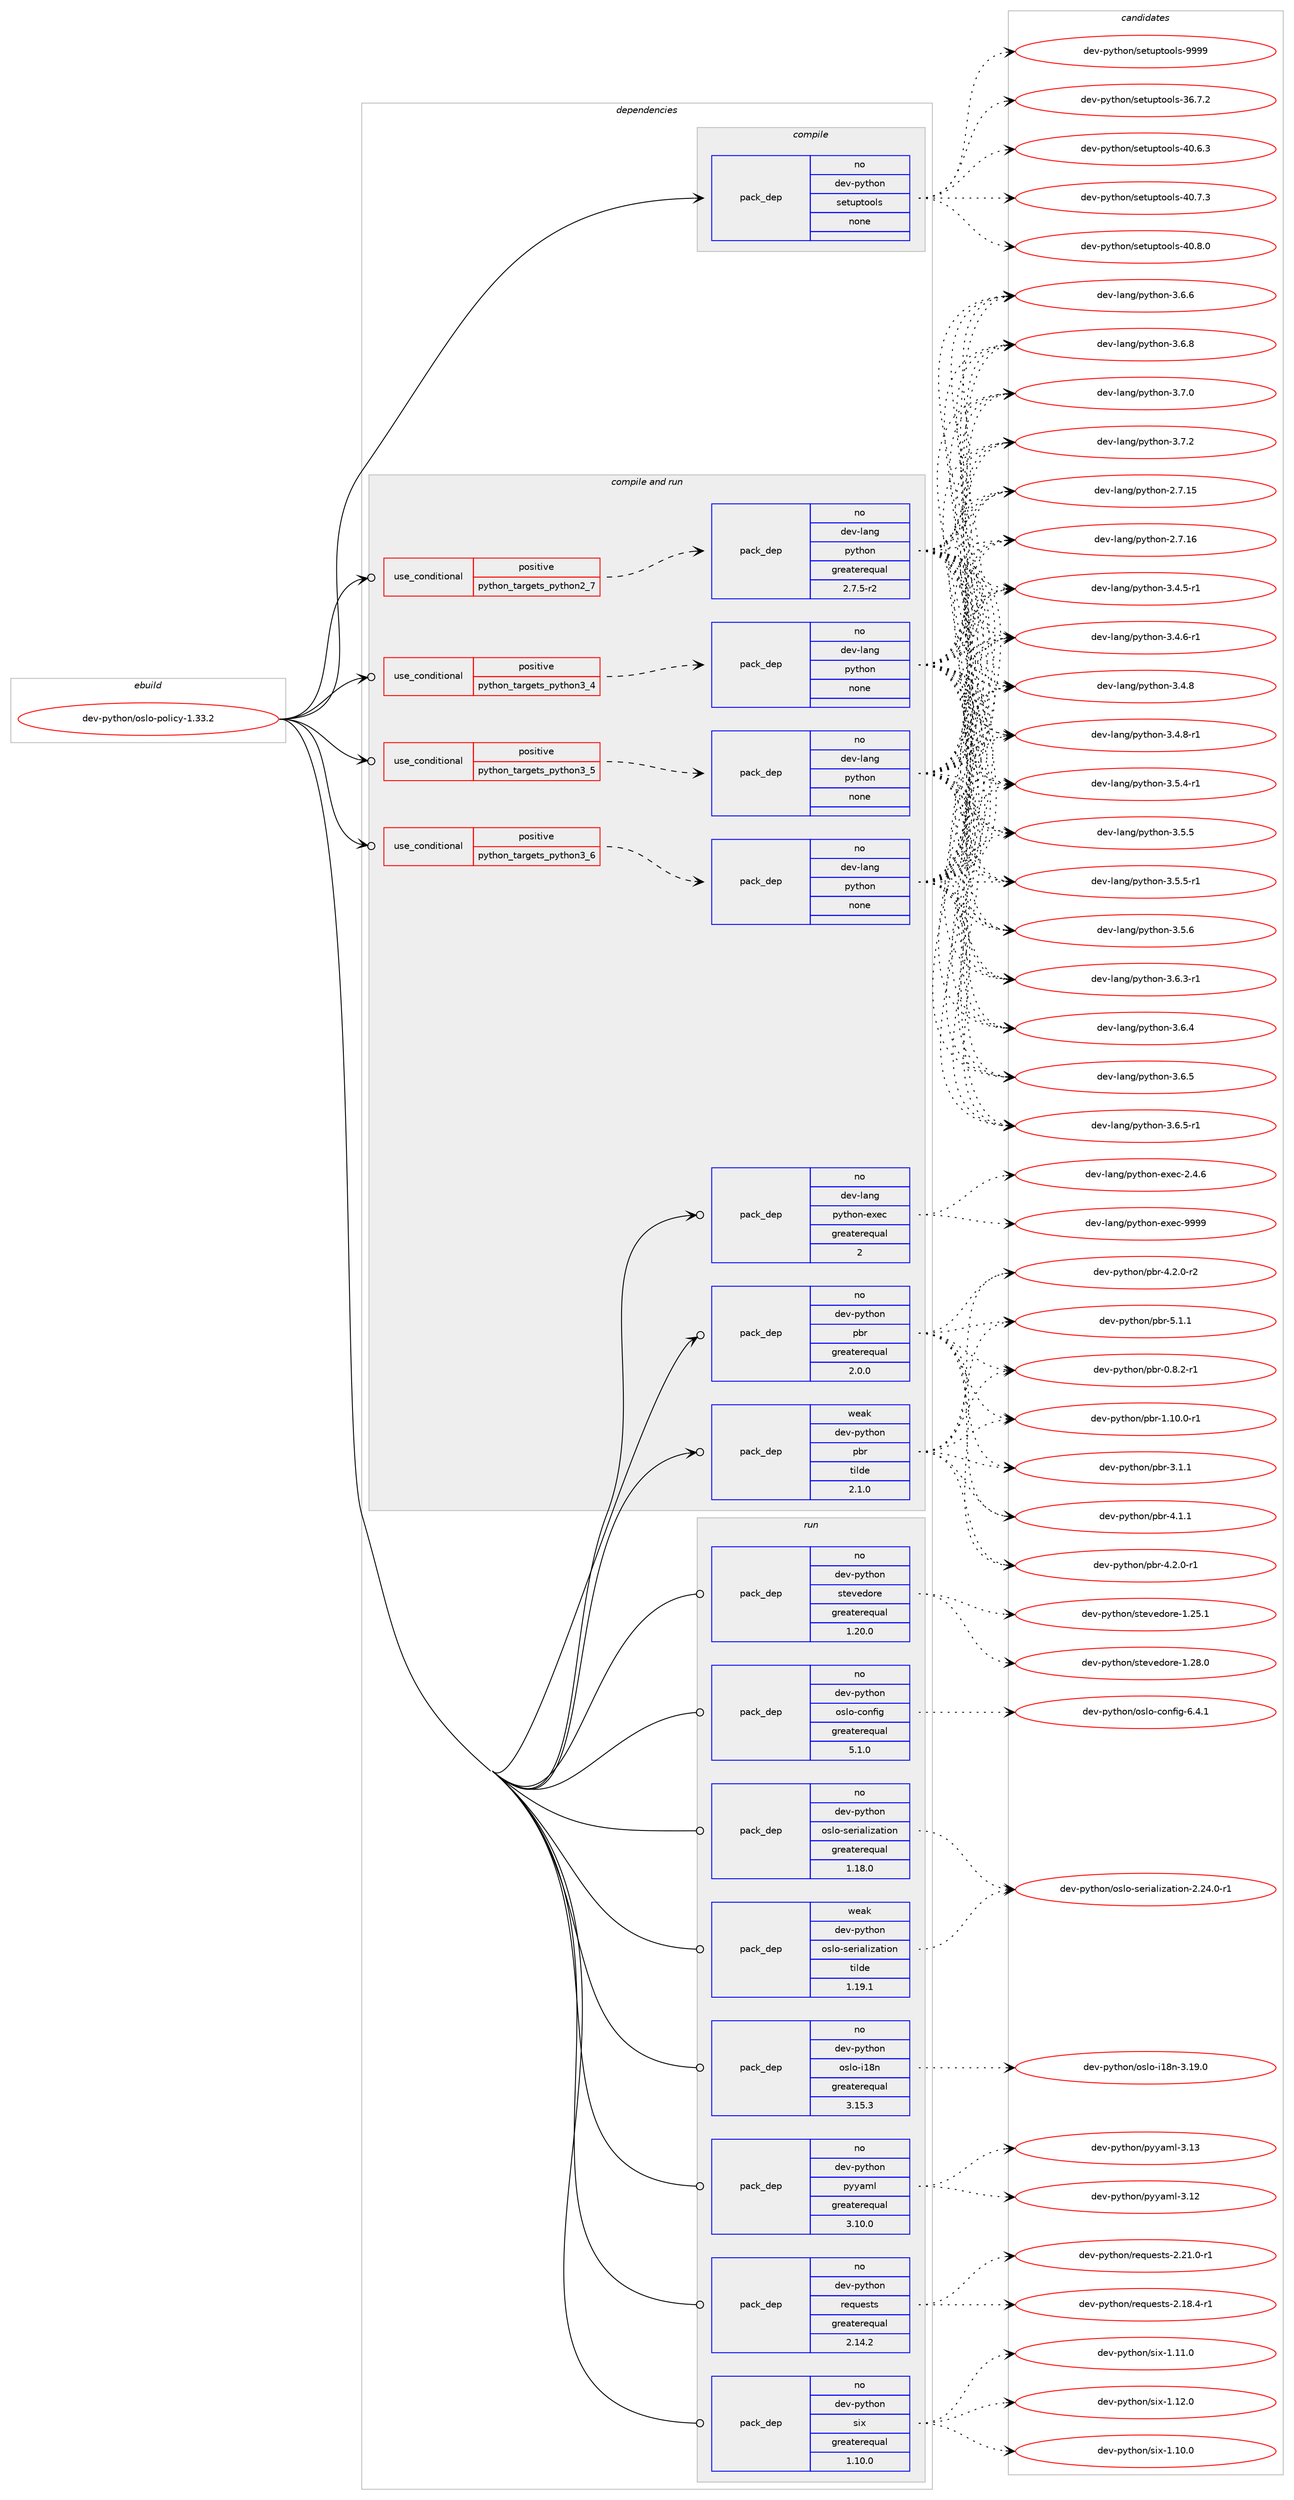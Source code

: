 digraph prolog {

# *************
# Graph options
# *************

newrank=true;
concentrate=true;
compound=true;
graph [rankdir=LR,fontname=Helvetica,fontsize=10,ranksep=1.5];#, ranksep=2.5, nodesep=0.2];
edge  [arrowhead=vee];
node  [fontname=Helvetica,fontsize=10];

# **********
# The ebuild
# **********

subgraph cluster_leftcol {
color=gray;
rank=same;
label=<<i>ebuild</i>>;
id [label="dev-python/oslo-policy-1.33.2", color=red, width=4, href="../dev-python/oslo-policy-1.33.2.svg"];
}

# ****************
# The dependencies
# ****************

subgraph cluster_midcol {
color=gray;
label=<<i>dependencies</i>>;
subgraph cluster_compile {
fillcolor="#eeeeee";
style=filled;
label=<<i>compile</i>>;
subgraph pack1021023 {
dependency1423054 [label=<<TABLE BORDER="0" CELLBORDER="1" CELLSPACING="0" CELLPADDING="4" WIDTH="220"><TR><TD ROWSPAN="6" CELLPADDING="30">pack_dep</TD></TR><TR><TD WIDTH="110">no</TD></TR><TR><TD>dev-python</TD></TR><TR><TD>setuptools</TD></TR><TR><TD>none</TD></TR><TR><TD></TD></TR></TABLE>>, shape=none, color=blue];
}
id:e -> dependency1423054:w [weight=20,style="solid",arrowhead="vee"];
}
subgraph cluster_compileandrun {
fillcolor="#eeeeee";
style=filled;
label=<<i>compile and run</i>>;
subgraph cond378752 {
dependency1423055 [label=<<TABLE BORDER="0" CELLBORDER="1" CELLSPACING="0" CELLPADDING="4"><TR><TD ROWSPAN="3" CELLPADDING="10">use_conditional</TD></TR><TR><TD>positive</TD></TR><TR><TD>python_targets_python2_7</TD></TR></TABLE>>, shape=none, color=red];
subgraph pack1021024 {
dependency1423056 [label=<<TABLE BORDER="0" CELLBORDER="1" CELLSPACING="0" CELLPADDING="4" WIDTH="220"><TR><TD ROWSPAN="6" CELLPADDING="30">pack_dep</TD></TR><TR><TD WIDTH="110">no</TD></TR><TR><TD>dev-lang</TD></TR><TR><TD>python</TD></TR><TR><TD>greaterequal</TD></TR><TR><TD>2.7.5-r2</TD></TR></TABLE>>, shape=none, color=blue];
}
dependency1423055:e -> dependency1423056:w [weight=20,style="dashed",arrowhead="vee"];
}
id:e -> dependency1423055:w [weight=20,style="solid",arrowhead="odotvee"];
subgraph cond378753 {
dependency1423057 [label=<<TABLE BORDER="0" CELLBORDER="1" CELLSPACING="0" CELLPADDING="4"><TR><TD ROWSPAN="3" CELLPADDING="10">use_conditional</TD></TR><TR><TD>positive</TD></TR><TR><TD>python_targets_python3_4</TD></TR></TABLE>>, shape=none, color=red];
subgraph pack1021025 {
dependency1423058 [label=<<TABLE BORDER="0" CELLBORDER="1" CELLSPACING="0" CELLPADDING="4" WIDTH="220"><TR><TD ROWSPAN="6" CELLPADDING="30">pack_dep</TD></TR><TR><TD WIDTH="110">no</TD></TR><TR><TD>dev-lang</TD></TR><TR><TD>python</TD></TR><TR><TD>none</TD></TR><TR><TD></TD></TR></TABLE>>, shape=none, color=blue];
}
dependency1423057:e -> dependency1423058:w [weight=20,style="dashed",arrowhead="vee"];
}
id:e -> dependency1423057:w [weight=20,style="solid",arrowhead="odotvee"];
subgraph cond378754 {
dependency1423059 [label=<<TABLE BORDER="0" CELLBORDER="1" CELLSPACING="0" CELLPADDING="4"><TR><TD ROWSPAN="3" CELLPADDING="10">use_conditional</TD></TR><TR><TD>positive</TD></TR><TR><TD>python_targets_python3_5</TD></TR></TABLE>>, shape=none, color=red];
subgraph pack1021026 {
dependency1423060 [label=<<TABLE BORDER="0" CELLBORDER="1" CELLSPACING="0" CELLPADDING="4" WIDTH="220"><TR><TD ROWSPAN="6" CELLPADDING="30">pack_dep</TD></TR><TR><TD WIDTH="110">no</TD></TR><TR><TD>dev-lang</TD></TR><TR><TD>python</TD></TR><TR><TD>none</TD></TR><TR><TD></TD></TR></TABLE>>, shape=none, color=blue];
}
dependency1423059:e -> dependency1423060:w [weight=20,style="dashed",arrowhead="vee"];
}
id:e -> dependency1423059:w [weight=20,style="solid",arrowhead="odotvee"];
subgraph cond378755 {
dependency1423061 [label=<<TABLE BORDER="0" CELLBORDER="1" CELLSPACING="0" CELLPADDING="4"><TR><TD ROWSPAN="3" CELLPADDING="10">use_conditional</TD></TR><TR><TD>positive</TD></TR><TR><TD>python_targets_python3_6</TD></TR></TABLE>>, shape=none, color=red];
subgraph pack1021027 {
dependency1423062 [label=<<TABLE BORDER="0" CELLBORDER="1" CELLSPACING="0" CELLPADDING="4" WIDTH="220"><TR><TD ROWSPAN="6" CELLPADDING="30">pack_dep</TD></TR><TR><TD WIDTH="110">no</TD></TR><TR><TD>dev-lang</TD></TR><TR><TD>python</TD></TR><TR><TD>none</TD></TR><TR><TD></TD></TR></TABLE>>, shape=none, color=blue];
}
dependency1423061:e -> dependency1423062:w [weight=20,style="dashed",arrowhead="vee"];
}
id:e -> dependency1423061:w [weight=20,style="solid",arrowhead="odotvee"];
subgraph pack1021028 {
dependency1423063 [label=<<TABLE BORDER="0" CELLBORDER="1" CELLSPACING="0" CELLPADDING="4" WIDTH="220"><TR><TD ROWSPAN="6" CELLPADDING="30">pack_dep</TD></TR><TR><TD WIDTH="110">no</TD></TR><TR><TD>dev-lang</TD></TR><TR><TD>python-exec</TD></TR><TR><TD>greaterequal</TD></TR><TR><TD>2</TD></TR></TABLE>>, shape=none, color=blue];
}
id:e -> dependency1423063:w [weight=20,style="solid",arrowhead="odotvee"];
subgraph pack1021029 {
dependency1423064 [label=<<TABLE BORDER="0" CELLBORDER="1" CELLSPACING="0" CELLPADDING="4" WIDTH="220"><TR><TD ROWSPAN="6" CELLPADDING="30">pack_dep</TD></TR><TR><TD WIDTH="110">no</TD></TR><TR><TD>dev-python</TD></TR><TR><TD>pbr</TD></TR><TR><TD>greaterequal</TD></TR><TR><TD>2.0.0</TD></TR></TABLE>>, shape=none, color=blue];
}
id:e -> dependency1423064:w [weight=20,style="solid",arrowhead="odotvee"];
subgraph pack1021030 {
dependency1423065 [label=<<TABLE BORDER="0" CELLBORDER="1" CELLSPACING="0" CELLPADDING="4" WIDTH="220"><TR><TD ROWSPAN="6" CELLPADDING="30">pack_dep</TD></TR><TR><TD WIDTH="110">weak</TD></TR><TR><TD>dev-python</TD></TR><TR><TD>pbr</TD></TR><TR><TD>tilde</TD></TR><TR><TD>2.1.0</TD></TR></TABLE>>, shape=none, color=blue];
}
id:e -> dependency1423065:w [weight=20,style="solid",arrowhead="odotvee"];
}
subgraph cluster_run {
fillcolor="#eeeeee";
style=filled;
label=<<i>run</i>>;
subgraph pack1021031 {
dependency1423066 [label=<<TABLE BORDER="0" CELLBORDER="1" CELLSPACING="0" CELLPADDING="4" WIDTH="220"><TR><TD ROWSPAN="6" CELLPADDING="30">pack_dep</TD></TR><TR><TD WIDTH="110">no</TD></TR><TR><TD>dev-python</TD></TR><TR><TD>oslo-config</TD></TR><TR><TD>greaterequal</TD></TR><TR><TD>5.1.0</TD></TR></TABLE>>, shape=none, color=blue];
}
id:e -> dependency1423066:w [weight=20,style="solid",arrowhead="odot"];
subgraph pack1021032 {
dependency1423067 [label=<<TABLE BORDER="0" CELLBORDER="1" CELLSPACING="0" CELLPADDING="4" WIDTH="220"><TR><TD ROWSPAN="6" CELLPADDING="30">pack_dep</TD></TR><TR><TD WIDTH="110">no</TD></TR><TR><TD>dev-python</TD></TR><TR><TD>oslo-i18n</TD></TR><TR><TD>greaterequal</TD></TR><TR><TD>3.15.3</TD></TR></TABLE>>, shape=none, color=blue];
}
id:e -> dependency1423067:w [weight=20,style="solid",arrowhead="odot"];
subgraph pack1021033 {
dependency1423068 [label=<<TABLE BORDER="0" CELLBORDER="1" CELLSPACING="0" CELLPADDING="4" WIDTH="220"><TR><TD ROWSPAN="6" CELLPADDING="30">pack_dep</TD></TR><TR><TD WIDTH="110">no</TD></TR><TR><TD>dev-python</TD></TR><TR><TD>oslo-serialization</TD></TR><TR><TD>greaterequal</TD></TR><TR><TD>1.18.0</TD></TR></TABLE>>, shape=none, color=blue];
}
id:e -> dependency1423068:w [weight=20,style="solid",arrowhead="odot"];
subgraph pack1021034 {
dependency1423069 [label=<<TABLE BORDER="0" CELLBORDER="1" CELLSPACING="0" CELLPADDING="4" WIDTH="220"><TR><TD ROWSPAN="6" CELLPADDING="30">pack_dep</TD></TR><TR><TD WIDTH="110">no</TD></TR><TR><TD>dev-python</TD></TR><TR><TD>pyyaml</TD></TR><TR><TD>greaterequal</TD></TR><TR><TD>3.10.0</TD></TR></TABLE>>, shape=none, color=blue];
}
id:e -> dependency1423069:w [weight=20,style="solid",arrowhead="odot"];
subgraph pack1021035 {
dependency1423070 [label=<<TABLE BORDER="0" CELLBORDER="1" CELLSPACING="0" CELLPADDING="4" WIDTH="220"><TR><TD ROWSPAN="6" CELLPADDING="30">pack_dep</TD></TR><TR><TD WIDTH="110">no</TD></TR><TR><TD>dev-python</TD></TR><TR><TD>requests</TD></TR><TR><TD>greaterequal</TD></TR><TR><TD>2.14.2</TD></TR></TABLE>>, shape=none, color=blue];
}
id:e -> dependency1423070:w [weight=20,style="solid",arrowhead="odot"];
subgraph pack1021036 {
dependency1423071 [label=<<TABLE BORDER="0" CELLBORDER="1" CELLSPACING="0" CELLPADDING="4" WIDTH="220"><TR><TD ROWSPAN="6" CELLPADDING="30">pack_dep</TD></TR><TR><TD WIDTH="110">no</TD></TR><TR><TD>dev-python</TD></TR><TR><TD>six</TD></TR><TR><TD>greaterequal</TD></TR><TR><TD>1.10.0</TD></TR></TABLE>>, shape=none, color=blue];
}
id:e -> dependency1423071:w [weight=20,style="solid",arrowhead="odot"];
subgraph pack1021037 {
dependency1423072 [label=<<TABLE BORDER="0" CELLBORDER="1" CELLSPACING="0" CELLPADDING="4" WIDTH="220"><TR><TD ROWSPAN="6" CELLPADDING="30">pack_dep</TD></TR><TR><TD WIDTH="110">no</TD></TR><TR><TD>dev-python</TD></TR><TR><TD>stevedore</TD></TR><TR><TD>greaterequal</TD></TR><TR><TD>1.20.0</TD></TR></TABLE>>, shape=none, color=blue];
}
id:e -> dependency1423072:w [weight=20,style="solid",arrowhead="odot"];
subgraph pack1021038 {
dependency1423073 [label=<<TABLE BORDER="0" CELLBORDER="1" CELLSPACING="0" CELLPADDING="4" WIDTH="220"><TR><TD ROWSPAN="6" CELLPADDING="30">pack_dep</TD></TR><TR><TD WIDTH="110">weak</TD></TR><TR><TD>dev-python</TD></TR><TR><TD>oslo-serialization</TD></TR><TR><TD>tilde</TD></TR><TR><TD>1.19.1</TD></TR></TABLE>>, shape=none, color=blue];
}
id:e -> dependency1423073:w [weight=20,style="solid",arrowhead="odot"];
}
}

# **************
# The candidates
# **************

subgraph cluster_choices {
rank=same;
color=gray;
label=<<i>candidates</i>>;

subgraph choice1021023 {
color=black;
nodesep=1;
choice100101118451121211161041111104711510111611711211611111110811545515446554650 [label="dev-python/setuptools-36.7.2", color=red, width=4,href="../dev-python/setuptools-36.7.2.svg"];
choice100101118451121211161041111104711510111611711211611111110811545524846544651 [label="dev-python/setuptools-40.6.3", color=red, width=4,href="../dev-python/setuptools-40.6.3.svg"];
choice100101118451121211161041111104711510111611711211611111110811545524846554651 [label="dev-python/setuptools-40.7.3", color=red, width=4,href="../dev-python/setuptools-40.7.3.svg"];
choice100101118451121211161041111104711510111611711211611111110811545524846564648 [label="dev-python/setuptools-40.8.0", color=red, width=4,href="../dev-python/setuptools-40.8.0.svg"];
choice10010111845112121116104111110471151011161171121161111111081154557575757 [label="dev-python/setuptools-9999", color=red, width=4,href="../dev-python/setuptools-9999.svg"];
dependency1423054:e -> choice100101118451121211161041111104711510111611711211611111110811545515446554650:w [style=dotted,weight="100"];
dependency1423054:e -> choice100101118451121211161041111104711510111611711211611111110811545524846544651:w [style=dotted,weight="100"];
dependency1423054:e -> choice100101118451121211161041111104711510111611711211611111110811545524846554651:w [style=dotted,weight="100"];
dependency1423054:e -> choice100101118451121211161041111104711510111611711211611111110811545524846564648:w [style=dotted,weight="100"];
dependency1423054:e -> choice10010111845112121116104111110471151011161171121161111111081154557575757:w [style=dotted,weight="100"];
}
subgraph choice1021024 {
color=black;
nodesep=1;
choice10010111845108971101034711212111610411111045504655464953 [label="dev-lang/python-2.7.15", color=red, width=4,href="../dev-lang/python-2.7.15.svg"];
choice10010111845108971101034711212111610411111045504655464954 [label="dev-lang/python-2.7.16", color=red, width=4,href="../dev-lang/python-2.7.16.svg"];
choice1001011184510897110103471121211161041111104551465246534511449 [label="dev-lang/python-3.4.5-r1", color=red, width=4,href="../dev-lang/python-3.4.5-r1.svg"];
choice1001011184510897110103471121211161041111104551465246544511449 [label="dev-lang/python-3.4.6-r1", color=red, width=4,href="../dev-lang/python-3.4.6-r1.svg"];
choice100101118451089711010347112121116104111110455146524656 [label="dev-lang/python-3.4.8", color=red, width=4,href="../dev-lang/python-3.4.8.svg"];
choice1001011184510897110103471121211161041111104551465246564511449 [label="dev-lang/python-3.4.8-r1", color=red, width=4,href="../dev-lang/python-3.4.8-r1.svg"];
choice1001011184510897110103471121211161041111104551465346524511449 [label="dev-lang/python-3.5.4-r1", color=red, width=4,href="../dev-lang/python-3.5.4-r1.svg"];
choice100101118451089711010347112121116104111110455146534653 [label="dev-lang/python-3.5.5", color=red, width=4,href="../dev-lang/python-3.5.5.svg"];
choice1001011184510897110103471121211161041111104551465346534511449 [label="dev-lang/python-3.5.5-r1", color=red, width=4,href="../dev-lang/python-3.5.5-r1.svg"];
choice100101118451089711010347112121116104111110455146534654 [label="dev-lang/python-3.5.6", color=red, width=4,href="../dev-lang/python-3.5.6.svg"];
choice1001011184510897110103471121211161041111104551465446514511449 [label="dev-lang/python-3.6.3-r1", color=red, width=4,href="../dev-lang/python-3.6.3-r1.svg"];
choice100101118451089711010347112121116104111110455146544652 [label="dev-lang/python-3.6.4", color=red, width=4,href="../dev-lang/python-3.6.4.svg"];
choice100101118451089711010347112121116104111110455146544653 [label="dev-lang/python-3.6.5", color=red, width=4,href="../dev-lang/python-3.6.5.svg"];
choice1001011184510897110103471121211161041111104551465446534511449 [label="dev-lang/python-3.6.5-r1", color=red, width=4,href="../dev-lang/python-3.6.5-r1.svg"];
choice100101118451089711010347112121116104111110455146544654 [label="dev-lang/python-3.6.6", color=red, width=4,href="../dev-lang/python-3.6.6.svg"];
choice100101118451089711010347112121116104111110455146544656 [label="dev-lang/python-3.6.8", color=red, width=4,href="../dev-lang/python-3.6.8.svg"];
choice100101118451089711010347112121116104111110455146554648 [label="dev-lang/python-3.7.0", color=red, width=4,href="../dev-lang/python-3.7.0.svg"];
choice100101118451089711010347112121116104111110455146554650 [label="dev-lang/python-3.7.2", color=red, width=4,href="../dev-lang/python-3.7.2.svg"];
dependency1423056:e -> choice10010111845108971101034711212111610411111045504655464953:w [style=dotted,weight="100"];
dependency1423056:e -> choice10010111845108971101034711212111610411111045504655464954:w [style=dotted,weight="100"];
dependency1423056:e -> choice1001011184510897110103471121211161041111104551465246534511449:w [style=dotted,weight="100"];
dependency1423056:e -> choice1001011184510897110103471121211161041111104551465246544511449:w [style=dotted,weight="100"];
dependency1423056:e -> choice100101118451089711010347112121116104111110455146524656:w [style=dotted,weight="100"];
dependency1423056:e -> choice1001011184510897110103471121211161041111104551465246564511449:w [style=dotted,weight="100"];
dependency1423056:e -> choice1001011184510897110103471121211161041111104551465346524511449:w [style=dotted,weight="100"];
dependency1423056:e -> choice100101118451089711010347112121116104111110455146534653:w [style=dotted,weight="100"];
dependency1423056:e -> choice1001011184510897110103471121211161041111104551465346534511449:w [style=dotted,weight="100"];
dependency1423056:e -> choice100101118451089711010347112121116104111110455146534654:w [style=dotted,weight="100"];
dependency1423056:e -> choice1001011184510897110103471121211161041111104551465446514511449:w [style=dotted,weight="100"];
dependency1423056:e -> choice100101118451089711010347112121116104111110455146544652:w [style=dotted,weight="100"];
dependency1423056:e -> choice100101118451089711010347112121116104111110455146544653:w [style=dotted,weight="100"];
dependency1423056:e -> choice1001011184510897110103471121211161041111104551465446534511449:w [style=dotted,weight="100"];
dependency1423056:e -> choice100101118451089711010347112121116104111110455146544654:w [style=dotted,weight="100"];
dependency1423056:e -> choice100101118451089711010347112121116104111110455146544656:w [style=dotted,weight="100"];
dependency1423056:e -> choice100101118451089711010347112121116104111110455146554648:w [style=dotted,weight="100"];
dependency1423056:e -> choice100101118451089711010347112121116104111110455146554650:w [style=dotted,weight="100"];
}
subgraph choice1021025 {
color=black;
nodesep=1;
choice10010111845108971101034711212111610411111045504655464953 [label="dev-lang/python-2.7.15", color=red, width=4,href="../dev-lang/python-2.7.15.svg"];
choice10010111845108971101034711212111610411111045504655464954 [label="dev-lang/python-2.7.16", color=red, width=4,href="../dev-lang/python-2.7.16.svg"];
choice1001011184510897110103471121211161041111104551465246534511449 [label="dev-lang/python-3.4.5-r1", color=red, width=4,href="../dev-lang/python-3.4.5-r1.svg"];
choice1001011184510897110103471121211161041111104551465246544511449 [label="dev-lang/python-3.4.6-r1", color=red, width=4,href="../dev-lang/python-3.4.6-r1.svg"];
choice100101118451089711010347112121116104111110455146524656 [label="dev-lang/python-3.4.8", color=red, width=4,href="../dev-lang/python-3.4.8.svg"];
choice1001011184510897110103471121211161041111104551465246564511449 [label="dev-lang/python-3.4.8-r1", color=red, width=4,href="../dev-lang/python-3.4.8-r1.svg"];
choice1001011184510897110103471121211161041111104551465346524511449 [label="dev-lang/python-3.5.4-r1", color=red, width=4,href="../dev-lang/python-3.5.4-r1.svg"];
choice100101118451089711010347112121116104111110455146534653 [label="dev-lang/python-3.5.5", color=red, width=4,href="../dev-lang/python-3.5.5.svg"];
choice1001011184510897110103471121211161041111104551465346534511449 [label="dev-lang/python-3.5.5-r1", color=red, width=4,href="../dev-lang/python-3.5.5-r1.svg"];
choice100101118451089711010347112121116104111110455146534654 [label="dev-lang/python-3.5.6", color=red, width=4,href="../dev-lang/python-3.5.6.svg"];
choice1001011184510897110103471121211161041111104551465446514511449 [label="dev-lang/python-3.6.3-r1", color=red, width=4,href="../dev-lang/python-3.6.3-r1.svg"];
choice100101118451089711010347112121116104111110455146544652 [label="dev-lang/python-3.6.4", color=red, width=4,href="../dev-lang/python-3.6.4.svg"];
choice100101118451089711010347112121116104111110455146544653 [label="dev-lang/python-3.6.5", color=red, width=4,href="../dev-lang/python-3.6.5.svg"];
choice1001011184510897110103471121211161041111104551465446534511449 [label="dev-lang/python-3.6.5-r1", color=red, width=4,href="../dev-lang/python-3.6.5-r1.svg"];
choice100101118451089711010347112121116104111110455146544654 [label="dev-lang/python-3.6.6", color=red, width=4,href="../dev-lang/python-3.6.6.svg"];
choice100101118451089711010347112121116104111110455146544656 [label="dev-lang/python-3.6.8", color=red, width=4,href="../dev-lang/python-3.6.8.svg"];
choice100101118451089711010347112121116104111110455146554648 [label="dev-lang/python-3.7.0", color=red, width=4,href="../dev-lang/python-3.7.0.svg"];
choice100101118451089711010347112121116104111110455146554650 [label="dev-lang/python-3.7.2", color=red, width=4,href="../dev-lang/python-3.7.2.svg"];
dependency1423058:e -> choice10010111845108971101034711212111610411111045504655464953:w [style=dotted,weight="100"];
dependency1423058:e -> choice10010111845108971101034711212111610411111045504655464954:w [style=dotted,weight="100"];
dependency1423058:e -> choice1001011184510897110103471121211161041111104551465246534511449:w [style=dotted,weight="100"];
dependency1423058:e -> choice1001011184510897110103471121211161041111104551465246544511449:w [style=dotted,weight="100"];
dependency1423058:e -> choice100101118451089711010347112121116104111110455146524656:w [style=dotted,weight="100"];
dependency1423058:e -> choice1001011184510897110103471121211161041111104551465246564511449:w [style=dotted,weight="100"];
dependency1423058:e -> choice1001011184510897110103471121211161041111104551465346524511449:w [style=dotted,weight="100"];
dependency1423058:e -> choice100101118451089711010347112121116104111110455146534653:w [style=dotted,weight="100"];
dependency1423058:e -> choice1001011184510897110103471121211161041111104551465346534511449:w [style=dotted,weight="100"];
dependency1423058:e -> choice100101118451089711010347112121116104111110455146534654:w [style=dotted,weight="100"];
dependency1423058:e -> choice1001011184510897110103471121211161041111104551465446514511449:w [style=dotted,weight="100"];
dependency1423058:e -> choice100101118451089711010347112121116104111110455146544652:w [style=dotted,weight="100"];
dependency1423058:e -> choice100101118451089711010347112121116104111110455146544653:w [style=dotted,weight="100"];
dependency1423058:e -> choice1001011184510897110103471121211161041111104551465446534511449:w [style=dotted,weight="100"];
dependency1423058:e -> choice100101118451089711010347112121116104111110455146544654:w [style=dotted,weight="100"];
dependency1423058:e -> choice100101118451089711010347112121116104111110455146544656:w [style=dotted,weight="100"];
dependency1423058:e -> choice100101118451089711010347112121116104111110455146554648:w [style=dotted,weight="100"];
dependency1423058:e -> choice100101118451089711010347112121116104111110455146554650:w [style=dotted,weight="100"];
}
subgraph choice1021026 {
color=black;
nodesep=1;
choice10010111845108971101034711212111610411111045504655464953 [label="dev-lang/python-2.7.15", color=red, width=4,href="../dev-lang/python-2.7.15.svg"];
choice10010111845108971101034711212111610411111045504655464954 [label="dev-lang/python-2.7.16", color=red, width=4,href="../dev-lang/python-2.7.16.svg"];
choice1001011184510897110103471121211161041111104551465246534511449 [label="dev-lang/python-3.4.5-r1", color=red, width=4,href="../dev-lang/python-3.4.5-r1.svg"];
choice1001011184510897110103471121211161041111104551465246544511449 [label="dev-lang/python-3.4.6-r1", color=red, width=4,href="../dev-lang/python-3.4.6-r1.svg"];
choice100101118451089711010347112121116104111110455146524656 [label="dev-lang/python-3.4.8", color=red, width=4,href="../dev-lang/python-3.4.8.svg"];
choice1001011184510897110103471121211161041111104551465246564511449 [label="dev-lang/python-3.4.8-r1", color=red, width=4,href="../dev-lang/python-3.4.8-r1.svg"];
choice1001011184510897110103471121211161041111104551465346524511449 [label="dev-lang/python-3.5.4-r1", color=red, width=4,href="../dev-lang/python-3.5.4-r1.svg"];
choice100101118451089711010347112121116104111110455146534653 [label="dev-lang/python-3.5.5", color=red, width=4,href="../dev-lang/python-3.5.5.svg"];
choice1001011184510897110103471121211161041111104551465346534511449 [label="dev-lang/python-3.5.5-r1", color=red, width=4,href="../dev-lang/python-3.5.5-r1.svg"];
choice100101118451089711010347112121116104111110455146534654 [label="dev-lang/python-3.5.6", color=red, width=4,href="../dev-lang/python-3.5.6.svg"];
choice1001011184510897110103471121211161041111104551465446514511449 [label="dev-lang/python-3.6.3-r1", color=red, width=4,href="../dev-lang/python-3.6.3-r1.svg"];
choice100101118451089711010347112121116104111110455146544652 [label="dev-lang/python-3.6.4", color=red, width=4,href="../dev-lang/python-3.6.4.svg"];
choice100101118451089711010347112121116104111110455146544653 [label="dev-lang/python-3.6.5", color=red, width=4,href="../dev-lang/python-3.6.5.svg"];
choice1001011184510897110103471121211161041111104551465446534511449 [label="dev-lang/python-3.6.5-r1", color=red, width=4,href="../dev-lang/python-3.6.5-r1.svg"];
choice100101118451089711010347112121116104111110455146544654 [label="dev-lang/python-3.6.6", color=red, width=4,href="../dev-lang/python-3.6.6.svg"];
choice100101118451089711010347112121116104111110455146544656 [label="dev-lang/python-3.6.8", color=red, width=4,href="../dev-lang/python-3.6.8.svg"];
choice100101118451089711010347112121116104111110455146554648 [label="dev-lang/python-3.7.0", color=red, width=4,href="../dev-lang/python-3.7.0.svg"];
choice100101118451089711010347112121116104111110455146554650 [label="dev-lang/python-3.7.2", color=red, width=4,href="../dev-lang/python-3.7.2.svg"];
dependency1423060:e -> choice10010111845108971101034711212111610411111045504655464953:w [style=dotted,weight="100"];
dependency1423060:e -> choice10010111845108971101034711212111610411111045504655464954:w [style=dotted,weight="100"];
dependency1423060:e -> choice1001011184510897110103471121211161041111104551465246534511449:w [style=dotted,weight="100"];
dependency1423060:e -> choice1001011184510897110103471121211161041111104551465246544511449:w [style=dotted,weight="100"];
dependency1423060:e -> choice100101118451089711010347112121116104111110455146524656:w [style=dotted,weight="100"];
dependency1423060:e -> choice1001011184510897110103471121211161041111104551465246564511449:w [style=dotted,weight="100"];
dependency1423060:e -> choice1001011184510897110103471121211161041111104551465346524511449:w [style=dotted,weight="100"];
dependency1423060:e -> choice100101118451089711010347112121116104111110455146534653:w [style=dotted,weight="100"];
dependency1423060:e -> choice1001011184510897110103471121211161041111104551465346534511449:w [style=dotted,weight="100"];
dependency1423060:e -> choice100101118451089711010347112121116104111110455146534654:w [style=dotted,weight="100"];
dependency1423060:e -> choice1001011184510897110103471121211161041111104551465446514511449:w [style=dotted,weight="100"];
dependency1423060:e -> choice100101118451089711010347112121116104111110455146544652:w [style=dotted,weight="100"];
dependency1423060:e -> choice100101118451089711010347112121116104111110455146544653:w [style=dotted,weight="100"];
dependency1423060:e -> choice1001011184510897110103471121211161041111104551465446534511449:w [style=dotted,weight="100"];
dependency1423060:e -> choice100101118451089711010347112121116104111110455146544654:w [style=dotted,weight="100"];
dependency1423060:e -> choice100101118451089711010347112121116104111110455146544656:w [style=dotted,weight="100"];
dependency1423060:e -> choice100101118451089711010347112121116104111110455146554648:w [style=dotted,weight="100"];
dependency1423060:e -> choice100101118451089711010347112121116104111110455146554650:w [style=dotted,weight="100"];
}
subgraph choice1021027 {
color=black;
nodesep=1;
choice10010111845108971101034711212111610411111045504655464953 [label="dev-lang/python-2.7.15", color=red, width=4,href="../dev-lang/python-2.7.15.svg"];
choice10010111845108971101034711212111610411111045504655464954 [label="dev-lang/python-2.7.16", color=red, width=4,href="../dev-lang/python-2.7.16.svg"];
choice1001011184510897110103471121211161041111104551465246534511449 [label="dev-lang/python-3.4.5-r1", color=red, width=4,href="../dev-lang/python-3.4.5-r1.svg"];
choice1001011184510897110103471121211161041111104551465246544511449 [label="dev-lang/python-3.4.6-r1", color=red, width=4,href="../dev-lang/python-3.4.6-r1.svg"];
choice100101118451089711010347112121116104111110455146524656 [label="dev-lang/python-3.4.8", color=red, width=4,href="../dev-lang/python-3.4.8.svg"];
choice1001011184510897110103471121211161041111104551465246564511449 [label="dev-lang/python-3.4.8-r1", color=red, width=4,href="../dev-lang/python-3.4.8-r1.svg"];
choice1001011184510897110103471121211161041111104551465346524511449 [label="dev-lang/python-3.5.4-r1", color=red, width=4,href="../dev-lang/python-3.5.4-r1.svg"];
choice100101118451089711010347112121116104111110455146534653 [label="dev-lang/python-3.5.5", color=red, width=4,href="../dev-lang/python-3.5.5.svg"];
choice1001011184510897110103471121211161041111104551465346534511449 [label="dev-lang/python-3.5.5-r1", color=red, width=4,href="../dev-lang/python-3.5.5-r1.svg"];
choice100101118451089711010347112121116104111110455146534654 [label="dev-lang/python-3.5.6", color=red, width=4,href="../dev-lang/python-3.5.6.svg"];
choice1001011184510897110103471121211161041111104551465446514511449 [label="dev-lang/python-3.6.3-r1", color=red, width=4,href="../dev-lang/python-3.6.3-r1.svg"];
choice100101118451089711010347112121116104111110455146544652 [label="dev-lang/python-3.6.4", color=red, width=4,href="../dev-lang/python-3.6.4.svg"];
choice100101118451089711010347112121116104111110455146544653 [label="dev-lang/python-3.6.5", color=red, width=4,href="../dev-lang/python-3.6.5.svg"];
choice1001011184510897110103471121211161041111104551465446534511449 [label="dev-lang/python-3.6.5-r1", color=red, width=4,href="../dev-lang/python-3.6.5-r1.svg"];
choice100101118451089711010347112121116104111110455146544654 [label="dev-lang/python-3.6.6", color=red, width=4,href="../dev-lang/python-3.6.6.svg"];
choice100101118451089711010347112121116104111110455146544656 [label="dev-lang/python-3.6.8", color=red, width=4,href="../dev-lang/python-3.6.8.svg"];
choice100101118451089711010347112121116104111110455146554648 [label="dev-lang/python-3.7.0", color=red, width=4,href="../dev-lang/python-3.7.0.svg"];
choice100101118451089711010347112121116104111110455146554650 [label="dev-lang/python-3.7.2", color=red, width=4,href="../dev-lang/python-3.7.2.svg"];
dependency1423062:e -> choice10010111845108971101034711212111610411111045504655464953:w [style=dotted,weight="100"];
dependency1423062:e -> choice10010111845108971101034711212111610411111045504655464954:w [style=dotted,weight="100"];
dependency1423062:e -> choice1001011184510897110103471121211161041111104551465246534511449:w [style=dotted,weight="100"];
dependency1423062:e -> choice1001011184510897110103471121211161041111104551465246544511449:w [style=dotted,weight="100"];
dependency1423062:e -> choice100101118451089711010347112121116104111110455146524656:w [style=dotted,weight="100"];
dependency1423062:e -> choice1001011184510897110103471121211161041111104551465246564511449:w [style=dotted,weight="100"];
dependency1423062:e -> choice1001011184510897110103471121211161041111104551465346524511449:w [style=dotted,weight="100"];
dependency1423062:e -> choice100101118451089711010347112121116104111110455146534653:w [style=dotted,weight="100"];
dependency1423062:e -> choice1001011184510897110103471121211161041111104551465346534511449:w [style=dotted,weight="100"];
dependency1423062:e -> choice100101118451089711010347112121116104111110455146534654:w [style=dotted,weight="100"];
dependency1423062:e -> choice1001011184510897110103471121211161041111104551465446514511449:w [style=dotted,weight="100"];
dependency1423062:e -> choice100101118451089711010347112121116104111110455146544652:w [style=dotted,weight="100"];
dependency1423062:e -> choice100101118451089711010347112121116104111110455146544653:w [style=dotted,weight="100"];
dependency1423062:e -> choice1001011184510897110103471121211161041111104551465446534511449:w [style=dotted,weight="100"];
dependency1423062:e -> choice100101118451089711010347112121116104111110455146544654:w [style=dotted,weight="100"];
dependency1423062:e -> choice100101118451089711010347112121116104111110455146544656:w [style=dotted,weight="100"];
dependency1423062:e -> choice100101118451089711010347112121116104111110455146554648:w [style=dotted,weight="100"];
dependency1423062:e -> choice100101118451089711010347112121116104111110455146554650:w [style=dotted,weight="100"];
}
subgraph choice1021028 {
color=black;
nodesep=1;
choice1001011184510897110103471121211161041111104510112010199455046524654 [label="dev-lang/python-exec-2.4.6", color=red, width=4,href="../dev-lang/python-exec-2.4.6.svg"];
choice10010111845108971101034711212111610411111045101120101994557575757 [label="dev-lang/python-exec-9999", color=red, width=4,href="../dev-lang/python-exec-9999.svg"];
dependency1423063:e -> choice1001011184510897110103471121211161041111104510112010199455046524654:w [style=dotted,weight="100"];
dependency1423063:e -> choice10010111845108971101034711212111610411111045101120101994557575757:w [style=dotted,weight="100"];
}
subgraph choice1021029 {
color=black;
nodesep=1;
choice1001011184511212111610411111047112981144548465646504511449 [label="dev-python/pbr-0.8.2-r1", color=red, width=4,href="../dev-python/pbr-0.8.2-r1.svg"];
choice100101118451121211161041111104711298114454946494846484511449 [label="dev-python/pbr-1.10.0-r1", color=red, width=4,href="../dev-python/pbr-1.10.0-r1.svg"];
choice100101118451121211161041111104711298114455146494649 [label="dev-python/pbr-3.1.1", color=red, width=4,href="../dev-python/pbr-3.1.1.svg"];
choice100101118451121211161041111104711298114455246494649 [label="dev-python/pbr-4.1.1", color=red, width=4,href="../dev-python/pbr-4.1.1.svg"];
choice1001011184511212111610411111047112981144552465046484511449 [label="dev-python/pbr-4.2.0-r1", color=red, width=4,href="../dev-python/pbr-4.2.0-r1.svg"];
choice1001011184511212111610411111047112981144552465046484511450 [label="dev-python/pbr-4.2.0-r2", color=red, width=4,href="../dev-python/pbr-4.2.0-r2.svg"];
choice100101118451121211161041111104711298114455346494649 [label="dev-python/pbr-5.1.1", color=red, width=4,href="../dev-python/pbr-5.1.1.svg"];
dependency1423064:e -> choice1001011184511212111610411111047112981144548465646504511449:w [style=dotted,weight="100"];
dependency1423064:e -> choice100101118451121211161041111104711298114454946494846484511449:w [style=dotted,weight="100"];
dependency1423064:e -> choice100101118451121211161041111104711298114455146494649:w [style=dotted,weight="100"];
dependency1423064:e -> choice100101118451121211161041111104711298114455246494649:w [style=dotted,weight="100"];
dependency1423064:e -> choice1001011184511212111610411111047112981144552465046484511449:w [style=dotted,weight="100"];
dependency1423064:e -> choice1001011184511212111610411111047112981144552465046484511450:w [style=dotted,weight="100"];
dependency1423064:e -> choice100101118451121211161041111104711298114455346494649:w [style=dotted,weight="100"];
}
subgraph choice1021030 {
color=black;
nodesep=1;
choice1001011184511212111610411111047112981144548465646504511449 [label="dev-python/pbr-0.8.2-r1", color=red, width=4,href="../dev-python/pbr-0.8.2-r1.svg"];
choice100101118451121211161041111104711298114454946494846484511449 [label="dev-python/pbr-1.10.0-r1", color=red, width=4,href="../dev-python/pbr-1.10.0-r1.svg"];
choice100101118451121211161041111104711298114455146494649 [label="dev-python/pbr-3.1.1", color=red, width=4,href="../dev-python/pbr-3.1.1.svg"];
choice100101118451121211161041111104711298114455246494649 [label="dev-python/pbr-4.1.1", color=red, width=4,href="../dev-python/pbr-4.1.1.svg"];
choice1001011184511212111610411111047112981144552465046484511449 [label="dev-python/pbr-4.2.0-r1", color=red, width=4,href="../dev-python/pbr-4.2.0-r1.svg"];
choice1001011184511212111610411111047112981144552465046484511450 [label="dev-python/pbr-4.2.0-r2", color=red, width=4,href="../dev-python/pbr-4.2.0-r2.svg"];
choice100101118451121211161041111104711298114455346494649 [label="dev-python/pbr-5.1.1", color=red, width=4,href="../dev-python/pbr-5.1.1.svg"];
dependency1423065:e -> choice1001011184511212111610411111047112981144548465646504511449:w [style=dotted,weight="100"];
dependency1423065:e -> choice100101118451121211161041111104711298114454946494846484511449:w [style=dotted,weight="100"];
dependency1423065:e -> choice100101118451121211161041111104711298114455146494649:w [style=dotted,weight="100"];
dependency1423065:e -> choice100101118451121211161041111104711298114455246494649:w [style=dotted,weight="100"];
dependency1423065:e -> choice1001011184511212111610411111047112981144552465046484511449:w [style=dotted,weight="100"];
dependency1423065:e -> choice1001011184511212111610411111047112981144552465046484511450:w [style=dotted,weight="100"];
dependency1423065:e -> choice100101118451121211161041111104711298114455346494649:w [style=dotted,weight="100"];
}
subgraph choice1021031 {
color=black;
nodesep=1;
choice10010111845112121116104111110471111151081114599111110102105103455446524649 [label="dev-python/oslo-config-6.4.1", color=red, width=4,href="../dev-python/oslo-config-6.4.1.svg"];
dependency1423066:e -> choice10010111845112121116104111110471111151081114599111110102105103455446524649:w [style=dotted,weight="100"];
}
subgraph choice1021032 {
color=black;
nodesep=1;
choice100101118451121211161041111104711111510811145105495611045514649574648 [label="dev-python/oslo-i18n-3.19.0", color=red, width=4,href="../dev-python/oslo-i18n-3.19.0.svg"];
dependency1423067:e -> choice100101118451121211161041111104711111510811145105495611045514649574648:w [style=dotted,weight="100"];
}
subgraph choice1021033 {
color=black;
nodesep=1;
choice1001011184511212111610411111047111115108111451151011141059710810512297116105111110455046505246484511449 [label="dev-python/oslo-serialization-2.24.0-r1", color=red, width=4,href="../dev-python/oslo-serialization-2.24.0-r1.svg"];
dependency1423068:e -> choice1001011184511212111610411111047111115108111451151011141059710810512297116105111110455046505246484511449:w [style=dotted,weight="100"];
}
subgraph choice1021034 {
color=black;
nodesep=1;
choice1001011184511212111610411111047112121121971091084551464950 [label="dev-python/pyyaml-3.12", color=red, width=4,href="../dev-python/pyyaml-3.12.svg"];
choice1001011184511212111610411111047112121121971091084551464951 [label="dev-python/pyyaml-3.13", color=red, width=4,href="../dev-python/pyyaml-3.13.svg"];
dependency1423069:e -> choice1001011184511212111610411111047112121121971091084551464950:w [style=dotted,weight="100"];
dependency1423069:e -> choice1001011184511212111610411111047112121121971091084551464951:w [style=dotted,weight="100"];
}
subgraph choice1021035 {
color=black;
nodesep=1;
choice1001011184511212111610411111047114101113117101115116115455046495646524511449 [label="dev-python/requests-2.18.4-r1", color=red, width=4,href="../dev-python/requests-2.18.4-r1.svg"];
choice1001011184511212111610411111047114101113117101115116115455046504946484511449 [label="dev-python/requests-2.21.0-r1", color=red, width=4,href="../dev-python/requests-2.21.0-r1.svg"];
dependency1423070:e -> choice1001011184511212111610411111047114101113117101115116115455046495646524511449:w [style=dotted,weight="100"];
dependency1423070:e -> choice1001011184511212111610411111047114101113117101115116115455046504946484511449:w [style=dotted,weight="100"];
}
subgraph choice1021036 {
color=black;
nodesep=1;
choice100101118451121211161041111104711510512045494649484648 [label="dev-python/six-1.10.0", color=red, width=4,href="../dev-python/six-1.10.0.svg"];
choice100101118451121211161041111104711510512045494649494648 [label="dev-python/six-1.11.0", color=red, width=4,href="../dev-python/six-1.11.0.svg"];
choice100101118451121211161041111104711510512045494649504648 [label="dev-python/six-1.12.0", color=red, width=4,href="../dev-python/six-1.12.0.svg"];
dependency1423071:e -> choice100101118451121211161041111104711510512045494649484648:w [style=dotted,weight="100"];
dependency1423071:e -> choice100101118451121211161041111104711510512045494649494648:w [style=dotted,weight="100"];
dependency1423071:e -> choice100101118451121211161041111104711510512045494649504648:w [style=dotted,weight="100"];
}
subgraph choice1021037 {
color=black;
nodesep=1;
choice100101118451121211161041111104711511610111810110011111410145494650534649 [label="dev-python/stevedore-1.25.1", color=red, width=4,href="../dev-python/stevedore-1.25.1.svg"];
choice100101118451121211161041111104711511610111810110011111410145494650564648 [label="dev-python/stevedore-1.28.0", color=red, width=4,href="../dev-python/stevedore-1.28.0.svg"];
dependency1423072:e -> choice100101118451121211161041111104711511610111810110011111410145494650534649:w [style=dotted,weight="100"];
dependency1423072:e -> choice100101118451121211161041111104711511610111810110011111410145494650564648:w [style=dotted,weight="100"];
}
subgraph choice1021038 {
color=black;
nodesep=1;
choice1001011184511212111610411111047111115108111451151011141059710810512297116105111110455046505246484511449 [label="dev-python/oslo-serialization-2.24.0-r1", color=red, width=4,href="../dev-python/oslo-serialization-2.24.0-r1.svg"];
dependency1423073:e -> choice1001011184511212111610411111047111115108111451151011141059710810512297116105111110455046505246484511449:w [style=dotted,weight="100"];
}
}

}

